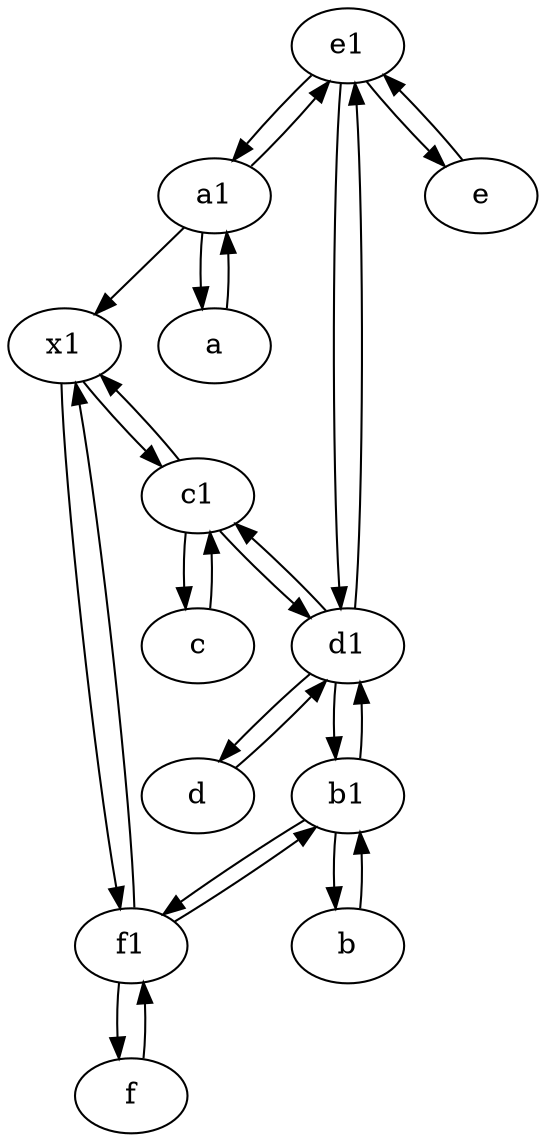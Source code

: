 digraph  {
	e1 [pos="25,45!"];
	a [pos="40,10!"];
	b1 [pos="45,20!"];
	b [pos="50,20!"];
	a1 [pos="40,15!"];
	c [pos="20,10!"];
	d1 [pos="25,30!"];
	d [pos="20,30!"];
	e [pos="30,50!"];
	x1;
	c1 [pos="30,15!"];
	f [pos="15,45!"];
	f1;
	b1 -> f1;
	d1 -> c1;
	d -> d1;
	a1 -> a;
	c1 -> x1;
	x1 -> f1;
	a1 -> e1;
	e -> e1;
	x1 -> c1;
	a1 -> x1;
	f -> f1;
	c1 -> d1;
	d1 -> e1;
	f1 -> b1;
	b1 -> d1;
	a -> a1;
	d1 -> d;
	b1 -> b;
	f1 -> x1;
	b -> b1;
	e1 -> d1;
	c -> c1;
	f1 -> f;
	c1 -> c;
	d1 -> b1;
	e1 -> e;
	e1 -> a1;

	}